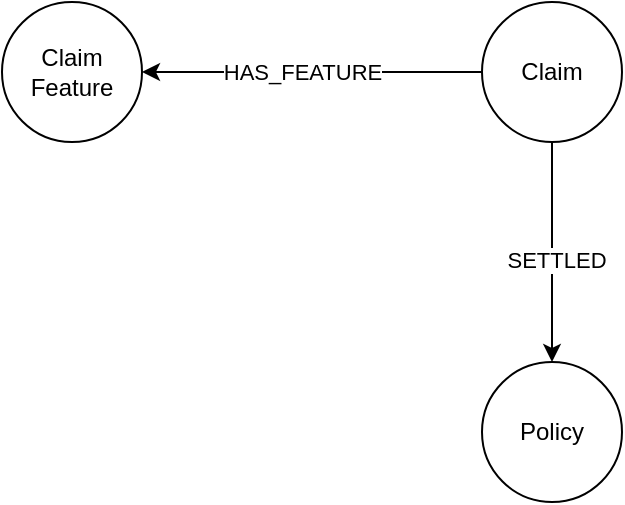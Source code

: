 <mxfile version="22.1.4" type="github">
  <diagram name="Page-1" id="rm4v-YoGuUnyeOTgBEOt">
    <mxGraphModel dx="2074" dy="1150" grid="1" gridSize="10" guides="1" tooltips="1" connect="1" arrows="1" fold="1" page="1" pageScale="1" pageWidth="850" pageHeight="1100" math="0" shadow="0">
      <root>
        <mxCell id="0" />
        <mxCell id="1" parent="0" />
        <mxCell id="TaLjiCh3qOxt_VTophUh-22" style="edgeStyle=orthogonalEdgeStyle;rounded=0;orthogonalLoop=1;jettySize=auto;html=1;" edge="1" parent="1" source="TaLjiCh3qOxt_VTophUh-20" target="TaLjiCh3qOxt_VTophUh-21">
          <mxGeometry relative="1" as="geometry" />
        </mxCell>
        <mxCell id="TaLjiCh3qOxt_VTophUh-23" value="HAS_FEATURE" style="edgeLabel;html=1;align=center;verticalAlign=middle;resizable=0;points=[];" vertex="1" connectable="0" parent="TaLjiCh3qOxt_VTophUh-22">
          <mxGeometry x="0.153" y="2" relative="1" as="geometry">
            <mxPoint x="8" y="-2" as="offset" />
          </mxGeometry>
        </mxCell>
        <mxCell id="TaLjiCh3qOxt_VTophUh-25" style="edgeStyle=orthogonalEdgeStyle;rounded=0;orthogonalLoop=1;jettySize=auto;html=1;entryX=0.5;entryY=0;entryDx=0;entryDy=0;" edge="1" parent="1" source="TaLjiCh3qOxt_VTophUh-20" target="TaLjiCh3qOxt_VTophUh-24">
          <mxGeometry relative="1" as="geometry" />
        </mxCell>
        <mxCell id="TaLjiCh3qOxt_VTophUh-26" value="SETTLED" style="edgeLabel;html=1;align=center;verticalAlign=middle;resizable=0;points=[];" vertex="1" connectable="0" parent="TaLjiCh3qOxt_VTophUh-25">
          <mxGeometry x="0.073" y="2" relative="1" as="geometry">
            <mxPoint as="offset" />
          </mxGeometry>
        </mxCell>
        <mxCell id="TaLjiCh3qOxt_VTophUh-20" value="Claim" style="ellipse;whiteSpace=wrap;html=1;aspect=fixed;" vertex="1" parent="1">
          <mxGeometry x="340" y="100" width="70" height="70" as="geometry" />
        </mxCell>
        <mxCell id="TaLjiCh3qOxt_VTophUh-21" value="Claim&lt;br&gt;Feature" style="ellipse;whiteSpace=wrap;html=1;aspect=fixed;" vertex="1" parent="1">
          <mxGeometry x="100" y="100" width="70" height="70" as="geometry" />
        </mxCell>
        <mxCell id="TaLjiCh3qOxt_VTophUh-24" value="Policy" style="ellipse;whiteSpace=wrap;html=1;aspect=fixed;" vertex="1" parent="1">
          <mxGeometry x="340" y="280" width="70" height="70" as="geometry" />
        </mxCell>
      </root>
    </mxGraphModel>
  </diagram>
</mxfile>
